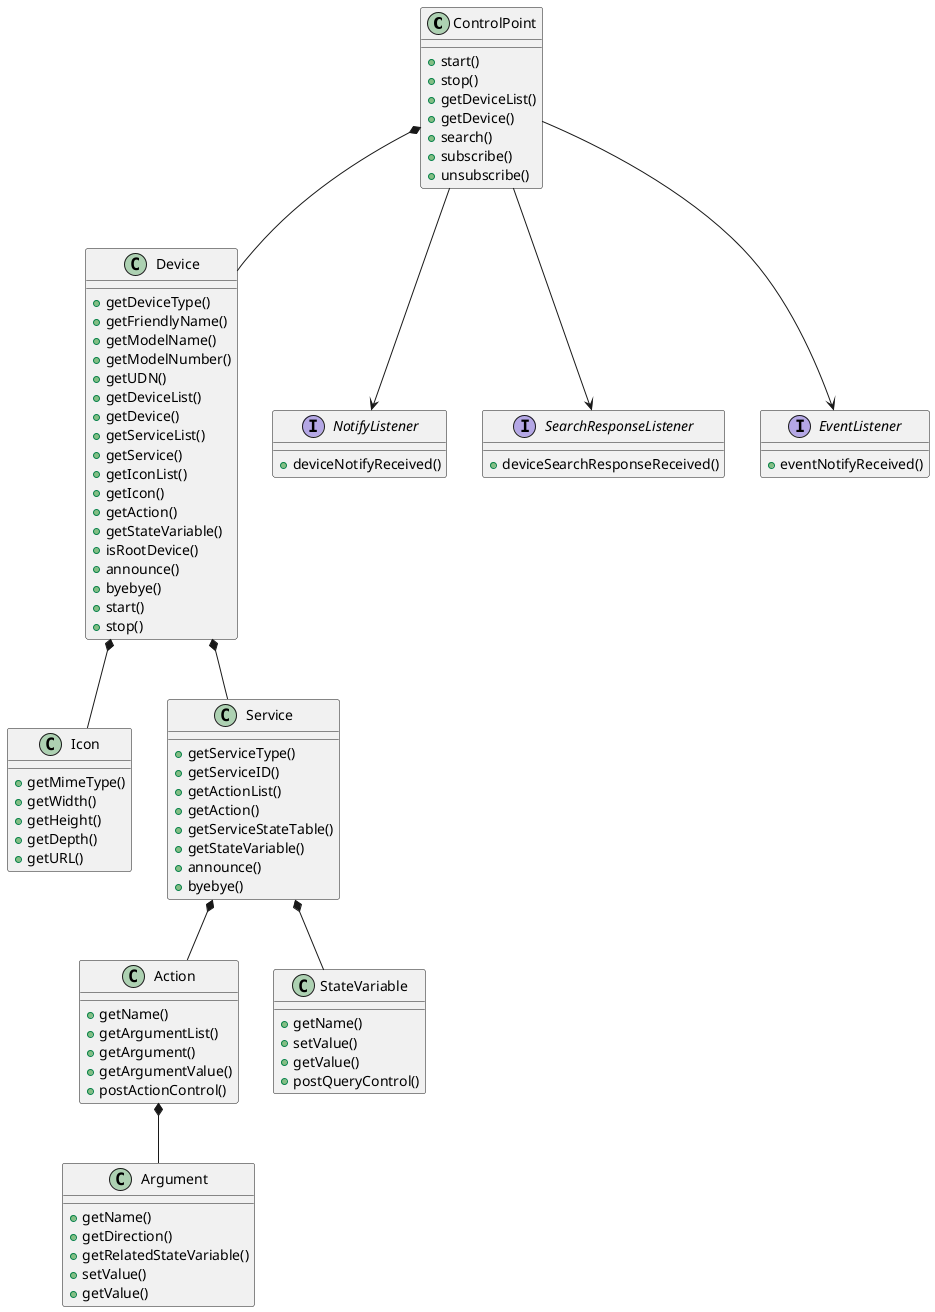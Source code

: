 @startuml
ControlPoint *-- Device
Device *-- Icon
Device *-- Service
Service *-- Action
Action *-- Argument
Service *-- StateVariable

ControlPoint --> NotifyListener
ControlPoint --> SearchResponseListener
ControlPoint --> EventListener

class ControlPoint {
+start()
+stop()
+getDeviceList()
+getDevice()
+search()
+subscribe()
+unsubscribe()    
}

class Device {
+getDeviceType()
+getFriendlyName()
+getModelName()
+getModelNumber()
+getUDN()
+getDeviceList()
+getDevice()
+getServiceList()
+getService()
+getIconList()
+getIcon()
+getAction()
+getStateVariable()
+isRootDevice()
+announce()
+byebye()    
+start()
+stop()
}

class Service {
+getServiceType()
+getServiceID()
+getActionList()
+getAction()
+getServiceStateTable()
+getStateVariable()
+announce()
+byebye()
}

class Action {
+getName()
+getArgumentList()
+getArgument()
+getArgumentValue()
+postActionControl()
}

class Icon {
+getMimeType()
+getWidth()
+getHeight()
+getDepth()
+getURL()
}

class StateVariable {
+getName()
+setValue()
+getValue()
+postQueryControl()
}

class Argument {
+getName()
+getDirection()
+getRelatedStateVariable()
+setValue()
+getValue()
}

interface NotifyListener {
+deviceNotifyReceived()
}

interface SearchResponseListener {
+deviceSearchResponseReceived()
}

interface EventListener {
+eventNotifyReceived()
}

@enduml
